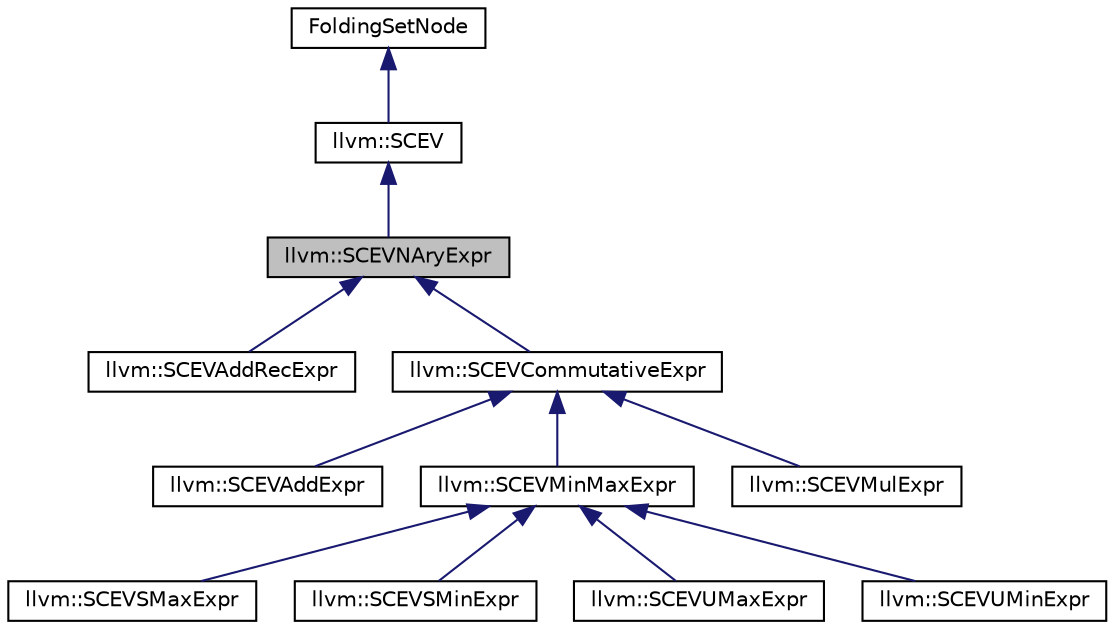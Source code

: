 digraph "llvm::SCEVNAryExpr"
{
 // LATEX_PDF_SIZE
  bgcolor="transparent";
  edge [fontname="Helvetica",fontsize="10",labelfontname="Helvetica",labelfontsize="10"];
  node [fontname="Helvetica",fontsize="10",shape="box"];
  Node1 [label="llvm::SCEVNAryExpr",height=0.2,width=0.4,color="black", fillcolor="grey75", style="filled", fontcolor="black",tooltip="This node is a base class providing common functionality for n'ary operators."];
  Node2 -> Node1 [dir="back",color="midnightblue",fontsize="10",style="solid",fontname="Helvetica"];
  Node2 [label="llvm::SCEV",height=0.2,width=0.4,color="black",URL="$classllvm_1_1SCEV.html",tooltip="This class represents an analyzed expression in the program."];
  Node3 -> Node2 [dir="back",color="midnightblue",fontsize="10",style="solid",fontname="Helvetica"];
  Node3 [label="FoldingSetNode",height=0.2,width=0.4,color="black",URL="$classllvm_1_1FoldingSetBase_1_1Node.html",tooltip="Node - This class is used to maintain the singly linked bucket list in a folding set."];
  Node1 -> Node4 [dir="back",color="midnightblue",fontsize="10",style="solid",fontname="Helvetica"];
  Node4 [label="llvm::SCEVAddRecExpr",height=0.2,width=0.4,color="black",URL="$classllvm_1_1SCEVAddRecExpr.html",tooltip="This node represents a polynomial recurrence on the trip count of the specified loop."];
  Node1 -> Node5 [dir="back",color="midnightblue",fontsize="10",style="solid",fontname="Helvetica"];
  Node5 [label="llvm::SCEVCommutativeExpr",height=0.2,width=0.4,color="black",URL="$classllvm_1_1SCEVCommutativeExpr.html",tooltip="This node is the base class for n'ary commutative operators."];
  Node5 -> Node6 [dir="back",color="midnightblue",fontsize="10",style="solid",fontname="Helvetica"];
  Node6 [label="llvm::SCEVAddExpr",height=0.2,width=0.4,color="black",URL="$classllvm_1_1SCEVAddExpr.html",tooltip="This node represents an addition of some number of SCEVs."];
  Node5 -> Node7 [dir="back",color="midnightblue",fontsize="10",style="solid",fontname="Helvetica"];
  Node7 [label="llvm::SCEVMinMaxExpr",height=0.2,width=0.4,color="black",URL="$classllvm_1_1SCEVMinMaxExpr.html",tooltip="This node is the base class min/max selections."];
  Node7 -> Node8 [dir="back",color="midnightblue",fontsize="10",style="solid",fontname="Helvetica"];
  Node8 [label="llvm::SCEVSMaxExpr",height=0.2,width=0.4,color="black",URL="$classllvm_1_1SCEVSMaxExpr.html",tooltip="This class represents a signed maximum selection."];
  Node7 -> Node9 [dir="back",color="midnightblue",fontsize="10",style="solid",fontname="Helvetica"];
  Node9 [label="llvm::SCEVSMinExpr",height=0.2,width=0.4,color="black",URL="$classllvm_1_1SCEVSMinExpr.html",tooltip="This class represents a signed minimum selection."];
  Node7 -> Node10 [dir="back",color="midnightblue",fontsize="10",style="solid",fontname="Helvetica"];
  Node10 [label="llvm::SCEVUMaxExpr",height=0.2,width=0.4,color="black",URL="$classllvm_1_1SCEVUMaxExpr.html",tooltip="This class represents an unsigned maximum selection."];
  Node7 -> Node11 [dir="back",color="midnightblue",fontsize="10",style="solid",fontname="Helvetica"];
  Node11 [label="llvm::SCEVUMinExpr",height=0.2,width=0.4,color="black",URL="$classllvm_1_1SCEVUMinExpr.html",tooltip="This class represents an unsigned minimum selection."];
  Node5 -> Node12 [dir="back",color="midnightblue",fontsize="10",style="solid",fontname="Helvetica"];
  Node12 [label="llvm::SCEVMulExpr",height=0.2,width=0.4,color="black",URL="$classllvm_1_1SCEVMulExpr.html",tooltip="This node represents multiplication of some number of SCEVs."];
}
